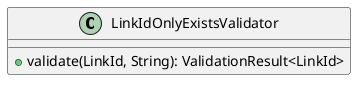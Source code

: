 @startuml

    class LinkIdOnlyExistsValidator [[LinkIdOnlyExistsValidator.html]] {
        +validate(LinkId, String): ValidationResult<LinkId>
    }

@enduml
